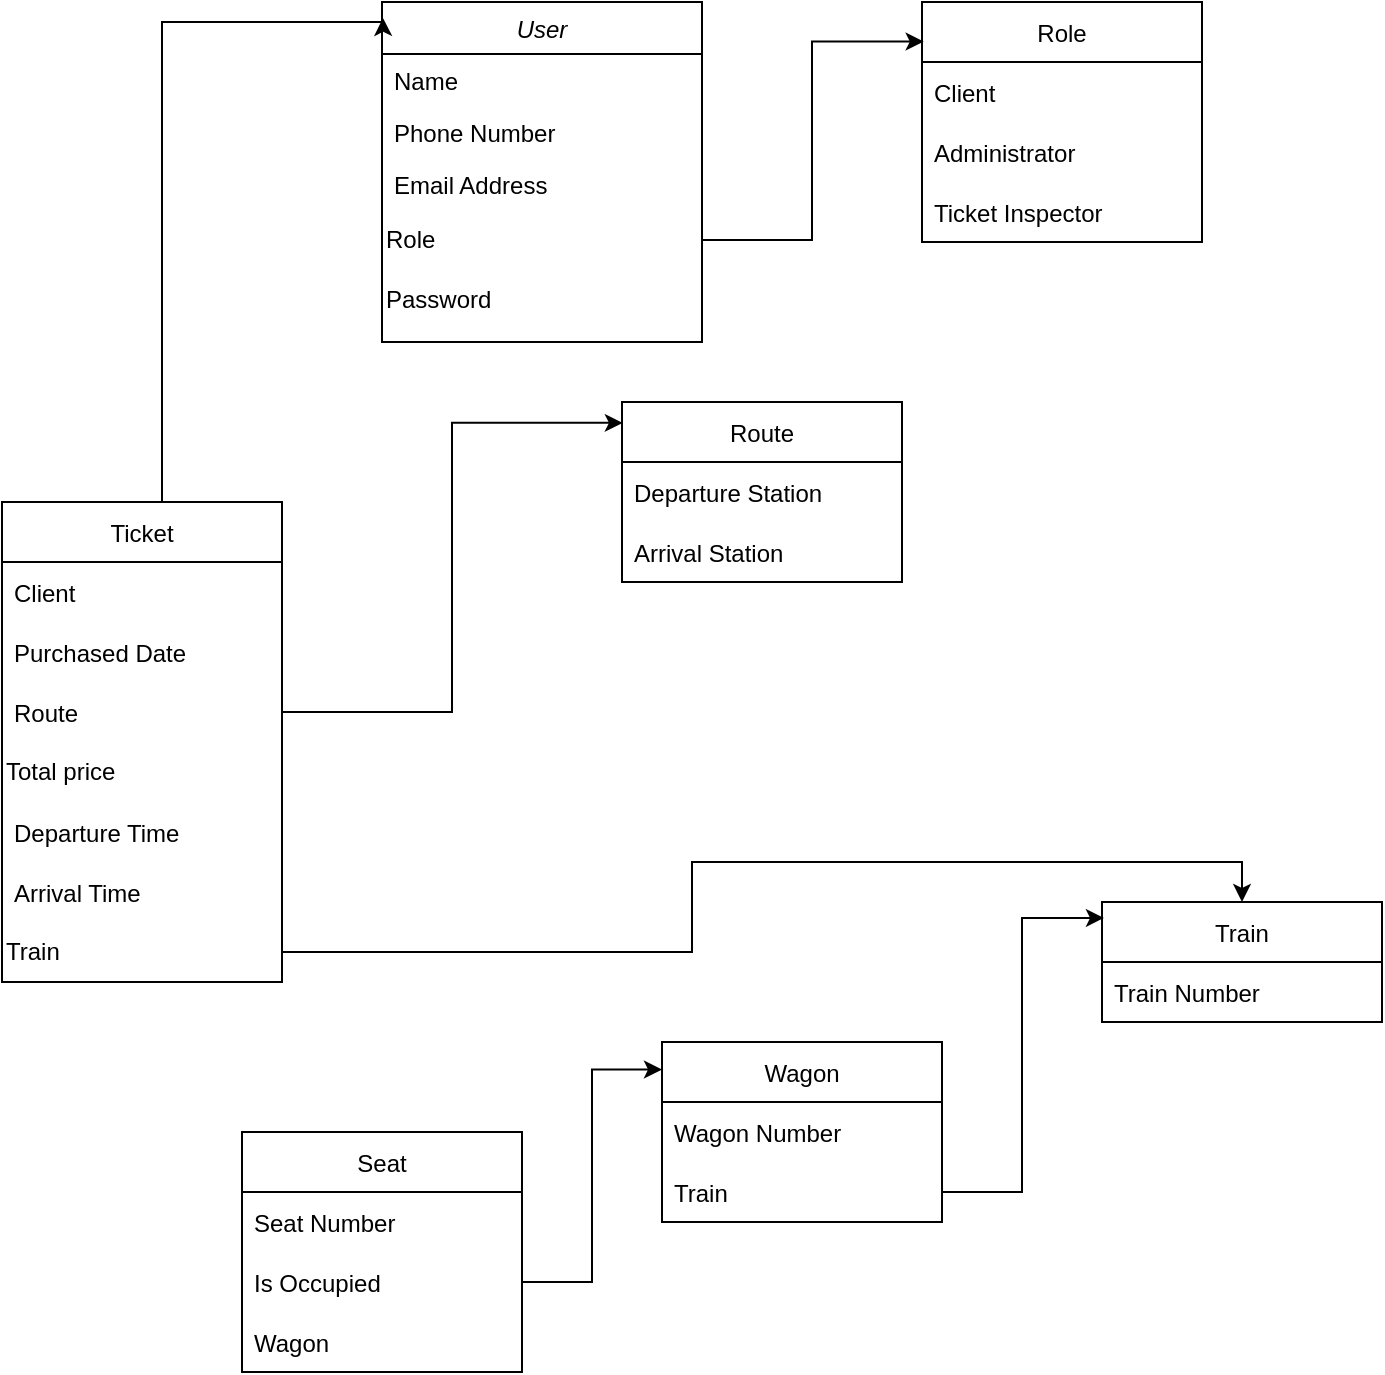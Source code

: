 <mxfile version="15.5.5" type="github">
  <diagram id="C5RBs43oDa-KdzZeNtuy" name="Page-1">
    <mxGraphModel dx="1422" dy="786" grid="1" gridSize="10" guides="1" tooltips="1" connect="1" arrows="1" fold="1" page="1" pageScale="1" pageWidth="827" pageHeight="1169" math="0" shadow="0">
      <root>
        <mxCell id="WIyWlLk6GJQsqaUBKTNV-0" />
        <mxCell id="WIyWlLk6GJQsqaUBKTNV-1" parent="WIyWlLk6GJQsqaUBKTNV-0" />
        <mxCell id="zkfFHV4jXpPFQw0GAbJ--0" value="User" style="swimlane;fontStyle=2;align=center;verticalAlign=top;childLayout=stackLayout;horizontal=1;startSize=26;horizontalStack=0;resizeParent=1;resizeLast=0;collapsible=1;marginBottom=0;rounded=0;shadow=0;strokeWidth=1;" parent="WIyWlLk6GJQsqaUBKTNV-1" vertex="1">
          <mxGeometry x="220" y="40" width="160" height="170" as="geometry">
            <mxRectangle x="230" y="140" width="160" height="26" as="alternateBounds" />
          </mxGeometry>
        </mxCell>
        <mxCell id="zkfFHV4jXpPFQw0GAbJ--1" value="Name" style="text;align=left;verticalAlign=top;spacingLeft=4;spacingRight=4;overflow=hidden;rotatable=0;points=[[0,0.5],[1,0.5]];portConstraint=eastwest;" parent="zkfFHV4jXpPFQw0GAbJ--0" vertex="1">
          <mxGeometry y="26" width="160" height="26" as="geometry" />
        </mxCell>
        <mxCell id="zkfFHV4jXpPFQw0GAbJ--2" value="Phone Number" style="text;align=left;verticalAlign=top;spacingLeft=4;spacingRight=4;overflow=hidden;rotatable=0;points=[[0,0.5],[1,0.5]];portConstraint=eastwest;rounded=0;shadow=0;html=0;" parent="zkfFHV4jXpPFQw0GAbJ--0" vertex="1">
          <mxGeometry y="52" width="160" height="26" as="geometry" />
        </mxCell>
        <mxCell id="zkfFHV4jXpPFQw0GAbJ--3" value="Email Address" style="text;align=left;verticalAlign=top;spacingLeft=4;spacingRight=4;overflow=hidden;rotatable=0;points=[[0,0.5],[1,0.5]];portConstraint=eastwest;rounded=0;shadow=0;html=0;" parent="zkfFHV4jXpPFQw0GAbJ--0" vertex="1">
          <mxGeometry y="78" width="160" height="26" as="geometry" />
        </mxCell>
        <mxCell id="L3c_1vITKOUlRn1arU0Z-2" value="Role" style="text;html=1;strokeColor=none;fillColor=none;align=left;verticalAlign=middle;whiteSpace=wrap;rounded=0;" parent="zkfFHV4jXpPFQw0GAbJ--0" vertex="1">
          <mxGeometry y="104" width="160" height="30" as="geometry" />
        </mxCell>
        <mxCell id="L3c_1vITKOUlRn1arU0Z-3" value="Password" style="text;html=1;strokeColor=none;fillColor=none;align=left;verticalAlign=middle;whiteSpace=wrap;rounded=0;" parent="zkfFHV4jXpPFQw0GAbJ--0" vertex="1">
          <mxGeometry y="134" width="160" height="30" as="geometry" />
        </mxCell>
        <mxCell id="L3c_1vITKOUlRn1arU0Z-4" value="Role" style="swimlane;fontStyle=0;childLayout=stackLayout;horizontal=1;startSize=30;horizontalStack=0;resizeParent=1;resizeParentMax=0;resizeLast=0;collapsible=1;marginBottom=0;align=center;" parent="WIyWlLk6GJQsqaUBKTNV-1" vertex="1">
          <mxGeometry x="490" y="40" width="140" height="120" as="geometry" />
        </mxCell>
        <mxCell id="L3c_1vITKOUlRn1arU0Z-5" value="Client" style="text;strokeColor=none;fillColor=none;align=left;verticalAlign=middle;spacingLeft=4;spacingRight=4;overflow=hidden;points=[[0,0.5],[1,0.5]];portConstraint=eastwest;rotatable=0;" parent="L3c_1vITKOUlRn1arU0Z-4" vertex="1">
          <mxGeometry y="30" width="140" height="30" as="geometry" />
        </mxCell>
        <mxCell id="L3c_1vITKOUlRn1arU0Z-6" value="Administrator" style="text;strokeColor=none;fillColor=none;align=left;verticalAlign=middle;spacingLeft=4;spacingRight=4;overflow=hidden;points=[[0,0.5],[1,0.5]];portConstraint=eastwest;rotatable=0;" parent="L3c_1vITKOUlRn1arU0Z-4" vertex="1">
          <mxGeometry y="60" width="140" height="30" as="geometry" />
        </mxCell>
        <mxCell id="L3c_1vITKOUlRn1arU0Z-7" value="Ticket Inspector" style="text;strokeColor=none;fillColor=none;align=left;verticalAlign=middle;spacingLeft=4;spacingRight=4;overflow=hidden;points=[[0,0.5],[1,0.5]];portConstraint=eastwest;rotatable=0;" parent="L3c_1vITKOUlRn1arU0Z-4" vertex="1">
          <mxGeometry y="90" width="140" height="30" as="geometry" />
        </mxCell>
        <mxCell id="L3c_1vITKOUlRn1arU0Z-8" style="edgeStyle=orthogonalEdgeStyle;rounded=0;orthogonalLoop=1;jettySize=auto;html=1;exitX=1;exitY=0.5;exitDx=0;exitDy=0;entryX=0.006;entryY=0.165;entryDx=0;entryDy=0;entryPerimeter=0;" parent="WIyWlLk6GJQsqaUBKTNV-1" source="L3c_1vITKOUlRn1arU0Z-2" target="L3c_1vITKOUlRn1arU0Z-4" edge="1">
          <mxGeometry relative="1" as="geometry" />
        </mxCell>
        <mxCell id="L3c_1vITKOUlRn1arU0Z-14" style="edgeStyle=orthogonalEdgeStyle;rounded=0;orthogonalLoop=1;jettySize=auto;html=1;entryX=0.003;entryY=0.047;entryDx=0;entryDy=0;entryPerimeter=0;" parent="WIyWlLk6GJQsqaUBKTNV-1" source="L3c_1vITKOUlRn1arU0Z-9" target="zkfFHV4jXpPFQw0GAbJ--0" edge="1">
          <mxGeometry relative="1" as="geometry">
            <Array as="points">
              <mxPoint x="110" y="50" />
            </Array>
          </mxGeometry>
        </mxCell>
        <mxCell id="L3c_1vITKOUlRn1arU0Z-9" value="Ticket" style="swimlane;fontStyle=0;childLayout=stackLayout;horizontal=1;startSize=30;horizontalStack=0;resizeParent=1;resizeParentMax=0;resizeLast=0;collapsible=1;marginBottom=0;align=center;" parent="WIyWlLk6GJQsqaUBKTNV-1" vertex="1">
          <mxGeometry x="30" y="290" width="140" height="240" as="geometry" />
        </mxCell>
        <mxCell id="L3c_1vITKOUlRn1arU0Z-10" value="Client" style="text;strokeColor=none;fillColor=none;align=left;verticalAlign=middle;spacingLeft=4;spacingRight=4;overflow=hidden;points=[[0,0.5],[1,0.5]];portConstraint=eastwest;rotatable=0;" parent="L3c_1vITKOUlRn1arU0Z-9" vertex="1">
          <mxGeometry y="30" width="140" height="30" as="geometry" />
        </mxCell>
        <mxCell id="L3c_1vITKOUlRn1arU0Z-11" value="Purchased Date" style="text;strokeColor=none;fillColor=none;align=left;verticalAlign=middle;spacingLeft=4;spacingRight=4;overflow=hidden;points=[[0,0.5],[1,0.5]];portConstraint=eastwest;rotatable=0;" parent="L3c_1vITKOUlRn1arU0Z-9" vertex="1">
          <mxGeometry y="60" width="140" height="30" as="geometry" />
        </mxCell>
        <mxCell id="L3c_1vITKOUlRn1arU0Z-12" value="Route" style="text;strokeColor=none;fillColor=none;align=left;verticalAlign=middle;spacingLeft=4;spacingRight=4;overflow=hidden;points=[[0,0.5],[1,0.5]];portConstraint=eastwest;rotatable=0;" parent="L3c_1vITKOUlRn1arU0Z-9" vertex="1">
          <mxGeometry y="90" width="140" height="30" as="geometry" />
        </mxCell>
        <mxCell id="L3c_1vITKOUlRn1arU0Z-15" value="Total price" style="text;html=1;strokeColor=none;fillColor=none;align=left;verticalAlign=middle;whiteSpace=wrap;rounded=0;" parent="L3c_1vITKOUlRn1arU0Z-9" vertex="1">
          <mxGeometry y="120" width="140" height="30" as="geometry" />
        </mxCell>
        <mxCell id="L3c_1vITKOUlRn1arU0Z-20" value="Departure Time" style="text;strokeColor=none;fillColor=none;align=left;verticalAlign=middle;spacingLeft=4;spacingRight=4;overflow=hidden;points=[[0,0.5],[1,0.5]];portConstraint=eastwest;rotatable=0;" parent="L3c_1vITKOUlRn1arU0Z-9" vertex="1">
          <mxGeometry y="150" width="140" height="30" as="geometry" />
        </mxCell>
        <mxCell id="L3c_1vITKOUlRn1arU0Z-21" value="Arrival Time" style="text;strokeColor=none;fillColor=none;align=left;verticalAlign=middle;spacingLeft=4;spacingRight=4;overflow=hidden;points=[[0,0.5],[1,0.5]];portConstraint=eastwest;rotatable=0;" parent="L3c_1vITKOUlRn1arU0Z-9" vertex="1">
          <mxGeometry y="180" width="140" height="30" as="geometry" />
        </mxCell>
        <mxCell id="uYX4lzhbs5rzeqxoYIwB-1" value="Train" style="text;html=1;strokeColor=none;fillColor=none;align=left;verticalAlign=middle;whiteSpace=wrap;rounded=0;" parent="L3c_1vITKOUlRn1arU0Z-9" vertex="1">
          <mxGeometry y="210" width="140" height="30" as="geometry" />
        </mxCell>
        <mxCell id="L3c_1vITKOUlRn1arU0Z-17" value="Route" style="swimlane;fontStyle=0;childLayout=stackLayout;horizontal=1;startSize=30;horizontalStack=0;resizeParent=1;resizeParentMax=0;resizeLast=0;collapsible=1;marginBottom=0;align=center;" parent="WIyWlLk6GJQsqaUBKTNV-1" vertex="1">
          <mxGeometry x="340" y="240" width="140" height="90" as="geometry" />
        </mxCell>
        <mxCell id="L3c_1vITKOUlRn1arU0Z-18" value="Departure Station" style="text;strokeColor=none;fillColor=none;align=left;verticalAlign=middle;spacingLeft=4;spacingRight=4;overflow=hidden;points=[[0,0.5],[1,0.5]];portConstraint=eastwest;rotatable=0;" parent="L3c_1vITKOUlRn1arU0Z-17" vertex="1">
          <mxGeometry y="30" width="140" height="30" as="geometry" />
        </mxCell>
        <mxCell id="L3c_1vITKOUlRn1arU0Z-19" value="Arrival Station" style="text;strokeColor=none;fillColor=none;align=left;verticalAlign=middle;spacingLeft=4;spacingRight=4;overflow=hidden;points=[[0,0.5],[1,0.5]];portConstraint=eastwest;rotatable=0;" parent="L3c_1vITKOUlRn1arU0Z-17" vertex="1">
          <mxGeometry y="60" width="140" height="30" as="geometry" />
        </mxCell>
        <mxCell id="L3c_1vITKOUlRn1arU0Z-27" style="edgeStyle=orthogonalEdgeStyle;rounded=0;orthogonalLoop=1;jettySize=auto;html=1;entryX=0.003;entryY=0.116;entryDx=0;entryDy=0;entryPerimeter=0;" parent="WIyWlLk6GJQsqaUBKTNV-1" source="L3c_1vITKOUlRn1arU0Z-12" target="L3c_1vITKOUlRn1arU0Z-17" edge="1">
          <mxGeometry relative="1" as="geometry" />
        </mxCell>
        <mxCell id="L3c_1vITKOUlRn1arU0Z-28" value="Train" style="swimlane;fontStyle=0;childLayout=stackLayout;horizontal=1;startSize=30;horizontalStack=0;resizeParent=1;resizeParentMax=0;resizeLast=0;collapsible=1;marginBottom=0;align=center;" parent="WIyWlLk6GJQsqaUBKTNV-1" vertex="1">
          <mxGeometry x="580" y="490" width="140" height="60" as="geometry" />
        </mxCell>
        <mxCell id="L3c_1vITKOUlRn1arU0Z-29" value="Train Number" style="text;strokeColor=none;fillColor=none;align=left;verticalAlign=middle;spacingLeft=4;spacingRight=4;overflow=hidden;points=[[0,0.5],[1,0.5]];portConstraint=eastwest;rotatable=0;" parent="L3c_1vITKOUlRn1arU0Z-28" vertex="1">
          <mxGeometry y="30" width="140" height="30" as="geometry" />
        </mxCell>
        <mxCell id="L3c_1vITKOUlRn1arU0Z-34" value="Wagon" style="swimlane;fontStyle=0;childLayout=stackLayout;horizontal=1;startSize=30;horizontalStack=0;resizeParent=1;resizeParentMax=0;resizeLast=0;collapsible=1;marginBottom=0;align=center;" parent="WIyWlLk6GJQsqaUBKTNV-1" vertex="1">
          <mxGeometry x="360" y="560" width="140" height="90" as="geometry" />
        </mxCell>
        <mxCell id="L3c_1vITKOUlRn1arU0Z-35" value="Wagon Number" style="text;strokeColor=none;fillColor=none;align=left;verticalAlign=middle;spacingLeft=4;spacingRight=4;overflow=hidden;points=[[0,0.5],[1,0.5]];portConstraint=eastwest;rotatable=0;" parent="L3c_1vITKOUlRn1arU0Z-34" vertex="1">
          <mxGeometry y="30" width="140" height="30" as="geometry" />
        </mxCell>
        <mxCell id="L3c_1vITKOUlRn1arU0Z-37" value="Train" style="text;strokeColor=none;fillColor=none;align=left;verticalAlign=middle;spacingLeft=4;spacingRight=4;overflow=hidden;points=[[0,0.5],[1,0.5]];portConstraint=eastwest;rotatable=0;" parent="L3c_1vITKOUlRn1arU0Z-34" vertex="1">
          <mxGeometry y="60" width="140" height="30" as="geometry" />
        </mxCell>
        <mxCell id="L3c_1vITKOUlRn1arU0Z-38" value="Seat" style="swimlane;fontStyle=0;childLayout=stackLayout;horizontal=1;startSize=30;horizontalStack=0;resizeParent=1;resizeParentMax=0;resizeLast=0;collapsible=1;marginBottom=0;align=center;" parent="WIyWlLk6GJQsqaUBKTNV-1" vertex="1">
          <mxGeometry x="150" y="605" width="140" height="120" as="geometry" />
        </mxCell>
        <mxCell id="L3c_1vITKOUlRn1arU0Z-39" value="Seat Number" style="text;strokeColor=none;fillColor=none;align=left;verticalAlign=middle;spacingLeft=4;spacingRight=4;overflow=hidden;points=[[0,0.5],[1,0.5]];portConstraint=eastwest;rotatable=0;" parent="L3c_1vITKOUlRn1arU0Z-38" vertex="1">
          <mxGeometry y="30" width="140" height="30" as="geometry" />
        </mxCell>
        <mxCell id="L3c_1vITKOUlRn1arU0Z-40" value="Is Occupied" style="text;strokeColor=none;fillColor=none;align=left;verticalAlign=middle;spacingLeft=4;spacingRight=4;overflow=hidden;points=[[0,0.5],[1,0.5]];portConstraint=eastwest;rotatable=0;" parent="L3c_1vITKOUlRn1arU0Z-38" vertex="1">
          <mxGeometry y="60" width="140" height="30" as="geometry" />
        </mxCell>
        <mxCell id="L3c_1vITKOUlRn1arU0Z-41" value="Wagon" style="text;strokeColor=none;fillColor=none;align=left;verticalAlign=middle;spacingLeft=4;spacingRight=4;overflow=hidden;points=[[0,0.5],[1,0.5]];portConstraint=eastwest;rotatable=0;" parent="L3c_1vITKOUlRn1arU0Z-38" vertex="1">
          <mxGeometry y="90" width="140" height="30" as="geometry" />
        </mxCell>
        <mxCell id="L3c_1vITKOUlRn1arU0Z-42" style="edgeStyle=orthogonalEdgeStyle;rounded=0;orthogonalLoop=1;jettySize=auto;html=1;entryX=0;entryY=0.153;entryDx=0;entryDy=0;entryPerimeter=0;" parent="WIyWlLk6GJQsqaUBKTNV-1" source="L3c_1vITKOUlRn1arU0Z-40" target="L3c_1vITKOUlRn1arU0Z-34" edge="1">
          <mxGeometry relative="1" as="geometry" />
        </mxCell>
        <mxCell id="uYX4lzhbs5rzeqxoYIwB-0" style="edgeStyle=orthogonalEdgeStyle;rounded=0;orthogonalLoop=1;jettySize=auto;html=1;exitX=1;exitY=0.5;exitDx=0;exitDy=0;entryX=0.007;entryY=0.133;entryDx=0;entryDy=0;entryPerimeter=0;" parent="WIyWlLk6GJQsqaUBKTNV-1" source="L3c_1vITKOUlRn1arU0Z-37" target="L3c_1vITKOUlRn1arU0Z-28" edge="1">
          <mxGeometry relative="1" as="geometry" />
        </mxCell>
        <mxCell id="uYX4lzhbs5rzeqxoYIwB-2" style="edgeStyle=orthogonalEdgeStyle;rounded=0;orthogonalLoop=1;jettySize=auto;html=1;entryX=0.5;entryY=0;entryDx=0;entryDy=0;" parent="WIyWlLk6GJQsqaUBKTNV-1" source="uYX4lzhbs5rzeqxoYIwB-1" target="L3c_1vITKOUlRn1arU0Z-28" edge="1">
          <mxGeometry relative="1" as="geometry" />
        </mxCell>
      </root>
    </mxGraphModel>
  </diagram>
</mxfile>
